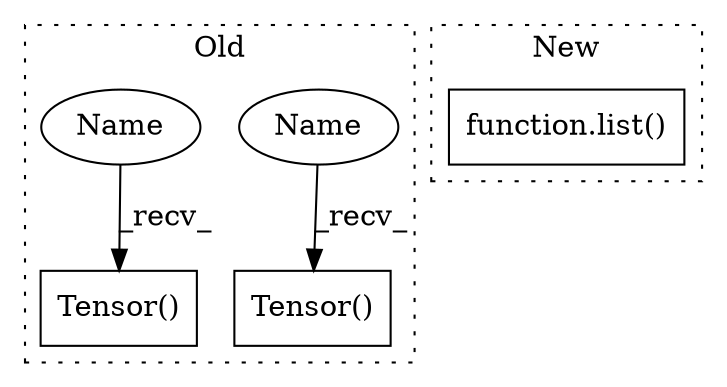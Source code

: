 digraph G {
subgraph cluster0 {
1 [label="Tensor()" a="75" s="2469,2517" l="16,1" shape="box"];
3 [label="Tensor()" a="75" s="2543,2601" l="16,1" shape="box"];
4 [label="Name" a="87" s="2543" l="8" shape="ellipse"];
5 [label="Name" a="87" s="2469" l="8" shape="ellipse"];
label = "Old";
style="dotted";
}
subgraph cluster1 {
2 [label="function.list()" a="75" s="2586" l="6" shape="box"];
label = "New";
style="dotted";
}
4 -> 3 [label="_recv_"];
5 -> 1 [label="_recv_"];
}